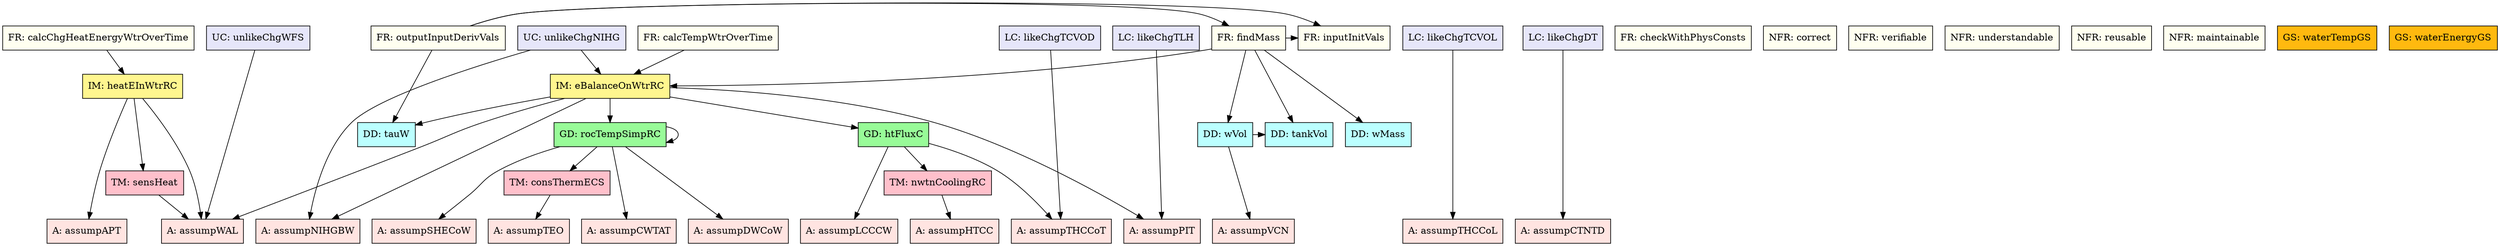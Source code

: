 digraph allvsall {
	wVol -> assumpVCN;
	wVol -> tankVol;
	consThermECS -> assumpTEO;
	sensHeat -> assumpWAL;
	nwtnCoolingRC -> assumpHTCC;
	rocTempSimpRC -> assumpCWTAT;
	rocTempSimpRC -> assumpDWCoW;
	rocTempSimpRC -> assumpSHECoW;
	rocTempSimpRC -> consThermECS;
	rocTempSimpRC -> rocTempSimpRC;
	htFluxC -> assumpLCCCW;
	htFluxC -> assumpTHCCoT;
	htFluxC -> nwtnCoolingRC;
	eBalanceOnWtrRC -> assumpWAL;
	eBalanceOnWtrRC -> assumpPIT;
	eBalanceOnWtrRC -> assumpNIHGBW;
	eBalanceOnWtrRC -> tauW;
	eBalanceOnWtrRC -> rocTempSimpRC;
	eBalanceOnWtrRC -> htFluxC;
	heatEInWtrRC -> assumpWAL;
	heatEInWtrRC -> assumpAPT;
	heatEInWtrRC -> sensHeat;
	findMass -> wMass;
	findMass -> wVol;
	findMass -> tankVol;
	findMass -> eBalanceOnWtrRC;
	findMass -> inputInitVals;
	outputInputDerivVals -> tauW;
	outputInputDerivVals -> inputInitVals;
	outputInputDerivVals -> findMass;
	calcTempWtrOverTime -> eBalanceOnWtrRC;
	calcChgHeatEnergyWtrOverTime -> heatEInWtrRC;
	likeChgTCVOD -> assumpTHCCoT;
	likeChgTCVOL -> assumpTHCCoL;
	likeChgDT -> assumpCTNTD;
	likeChgTLH -> assumpPIT;
	unlikeChgWFS -> assumpWAL;
	unlikeChgNIHG -> assumpNIHGBW;
	unlikeChgNIHG -> eBalanceOnWtrRC;


	assumpTEO	[shape=box, color=black, style=filled, fillcolor=mistyrose, label="A: assumpTEO"];
	assumpHTCC	[shape=box, color=black, style=filled, fillcolor=mistyrose, label="A: assumpHTCC"];
	assumpCWTAT	[shape=box, color=black, style=filled, fillcolor=mistyrose, label="A: assumpCWTAT"];
	assumpDWCoW	[shape=box, color=black, style=filled, fillcolor=mistyrose, label="A: assumpDWCoW"];
	assumpSHECoW	[shape=box, color=black, style=filled, fillcolor=mistyrose, label="A: assumpSHECoW"];
	assumpLCCCW	[shape=box, color=black, style=filled, fillcolor=mistyrose, label="A: assumpLCCCW"];
	assumpTHCCoT	[shape=box, color=black, style=filled, fillcolor=mistyrose, label="A: assumpTHCCoT"];
	assumpTHCCoL	[shape=box, color=black, style=filled, fillcolor=mistyrose, label="A: assumpTHCCoL"];
	assumpCTNTD	[shape=box, color=black, style=filled, fillcolor=mistyrose, label="A: assumpCTNTD"];
	assumpWAL	[shape=box, color=black, style=filled, fillcolor=mistyrose, label="A: assumpWAL"];
	assumpPIT	[shape=box, color=black, style=filled, fillcolor=mistyrose, label="A: assumpPIT"];
	assumpNIHGBW	[shape=box, color=black, style=filled, fillcolor=mistyrose, label="A: assumpNIHGBW"];
	assumpAPT	[shape=box, color=black, style=filled, fillcolor=mistyrose, label="A: assumpAPT"];
	assumpVCN	[shape=box, color=black, style=filled, fillcolor=mistyrose, label="A: assumpVCN"];

	subgraph A {
	rank="same"
	{assumpTEO, assumpHTCC, assumpCWTAT, assumpDWCoW, assumpSHECoW, assumpLCCCW, assumpTHCCoT, assumpTHCCoL, assumpCTNTD, assumpWAL, assumpPIT, assumpNIHGBW, assumpAPT, assumpVCN}
	}

	wMass	[shape=box, color=black, style=filled, fillcolor=paleturquoise1, label="DD: wMass"];
	wVol	[shape=box, color=black, style=filled, fillcolor=paleturquoise1, label="DD: wVol"];
	tankVol	[shape=box, color=black, style=filled, fillcolor=paleturquoise1, label="DD: tankVol"];
	tauW	[shape=box, color=black, style=filled, fillcolor=paleturquoise1, label="DD: tauW"];

	subgraph DD {
	rank="same"
	{wMass, wVol, tankVol, tauW}
	}

	consThermECS	[shape=box, color=black, style=filled, fillcolor=pink, label="TM: consThermECS"];
	sensHeat	[shape=box, color=black, style=filled, fillcolor=pink, label="TM: sensHeat"];
	nwtnCoolingRC	[shape=box, color=black, style=filled, fillcolor=pink, label="TM: nwtnCoolingRC"];

	subgraph TM {
	rank="same"
	{consThermECS, sensHeat, nwtnCoolingRC}
	}

	rocTempSimpRC	[shape=box, color=black, style=filled, fillcolor=palegreen, label="GD: rocTempSimpRC"];
	htFluxC	[shape=box, color=black, style=filled, fillcolor=palegreen, label="GD: htFluxC"];

	subgraph GD {
	rank="same"
	{rocTempSimpRC, htFluxC}
	}

	eBalanceOnWtrRC	[shape=box, color=black, style=filled, fillcolor=khaki1, label="IM: eBalanceOnWtrRC"];
	heatEInWtrRC	[shape=box, color=black, style=filled, fillcolor=khaki1, label="IM: heatEInWtrRC"];

	subgraph IM {
	rank="same"
	{eBalanceOnWtrRC, heatEInWtrRC}
	}

	inputInitVals	[shape=box, color=black, style=filled, fillcolor=ivory, label="FR: inputInitVals"];
	findMass	[shape=box, color=black, style=filled, fillcolor=ivory, label="FR: findMass"];
	checkWithPhysConsts	[shape=box, color=black, style=filled, fillcolor=ivory, label="FR: checkWithPhysConsts"];
	outputInputDerivVals	[shape=box, color=black, style=filled, fillcolor=ivory, label="FR: outputInputDerivVals"];
	calcTempWtrOverTime	[shape=box, color=black, style=filled, fillcolor=ivory, label="FR: calcTempWtrOverTime"];
	calcChgHeatEnergyWtrOverTime	[shape=box, color=black, style=filled, fillcolor=ivory, label="FR: calcChgHeatEnergyWtrOverTime"];
	correct	[shape=box, color=black, style=filled, fillcolor=ivory, label="NFR: correct"];
	verifiable	[shape=box, color=black, style=filled, fillcolor=ivory, label="NFR: verifiable"];
	understandable	[shape=box, color=black, style=filled, fillcolor=ivory, label="NFR: understandable"];
	reusable	[shape=box, color=black, style=filled, fillcolor=ivory, label="NFR: reusable"];
	maintainable	[shape=box, color=black, style=filled, fillcolor=ivory, label="NFR: maintainable"];

	subgraph R {
	rank="same"
	{inputInitVals, findMass, checkWithPhysConsts, outputInputDerivVals, calcTempWtrOverTime, calcChgHeatEnergyWtrOverTime, correct, verifiable, understandable, reusable, maintainable}
	}

	waterTempGS	[shape=box, color=black, style=filled, fillcolor=darkgoldenrod1, label="GS: waterTempGS"];
	waterEnergyGS	[shape=box, color=black, style=filled, fillcolor=darkgoldenrod1, label="GS: waterEnergyGS"];

	subgraph GS {
	rank="same"
	{waterTempGS, waterEnergyGS}
	}

	likeChgTCVOD	[shape=box, color=black, style=filled, fillcolor=lavender, label="LC: likeChgTCVOD"];
	likeChgTCVOL	[shape=box, color=black, style=filled, fillcolor=lavender, label="LC: likeChgTCVOL"];
	likeChgDT	[shape=box, color=black, style=filled, fillcolor=lavender, label="LC: likeChgDT"];
	likeChgTLH	[shape=box, color=black, style=filled, fillcolor=lavender, label="LC: likeChgTLH"];
	unlikeChgWFS	[shape=box, color=black, style=filled, fillcolor=lavender, label="UC: unlikeChgWFS"];
	unlikeChgNIHG	[shape=box, color=black, style=filled, fillcolor=lavender, label="UC: unlikeChgNIHG"];

	subgraph C {
	rank="same"
	{likeChgTCVOD, likeChgTCVOL, likeChgDT, likeChgTLH, unlikeChgWFS, unlikeChgNIHG}
	}

}
